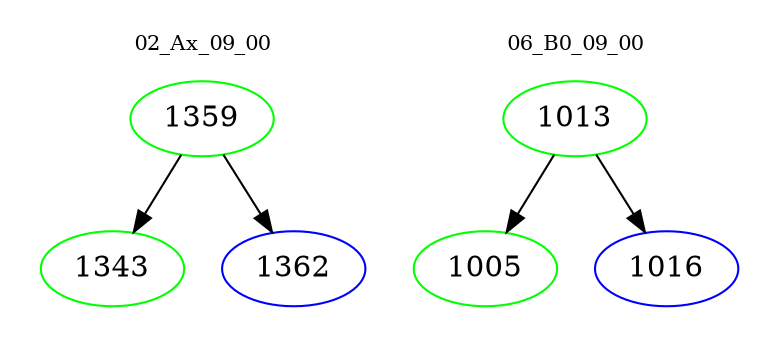 digraph{
subgraph cluster_0 {
color = white
label = "02_Ax_09_00";
fontsize=10;
T0_1359 [label="1359", color="green"]
T0_1359 -> T0_1343 [color="black"]
T0_1343 [label="1343", color="green"]
T0_1359 -> T0_1362 [color="black"]
T0_1362 [label="1362", color="blue"]
}
subgraph cluster_1 {
color = white
label = "06_B0_09_00";
fontsize=10;
T1_1013 [label="1013", color="green"]
T1_1013 -> T1_1005 [color="black"]
T1_1005 [label="1005", color="green"]
T1_1013 -> T1_1016 [color="black"]
T1_1016 [label="1016", color="blue"]
}
}
